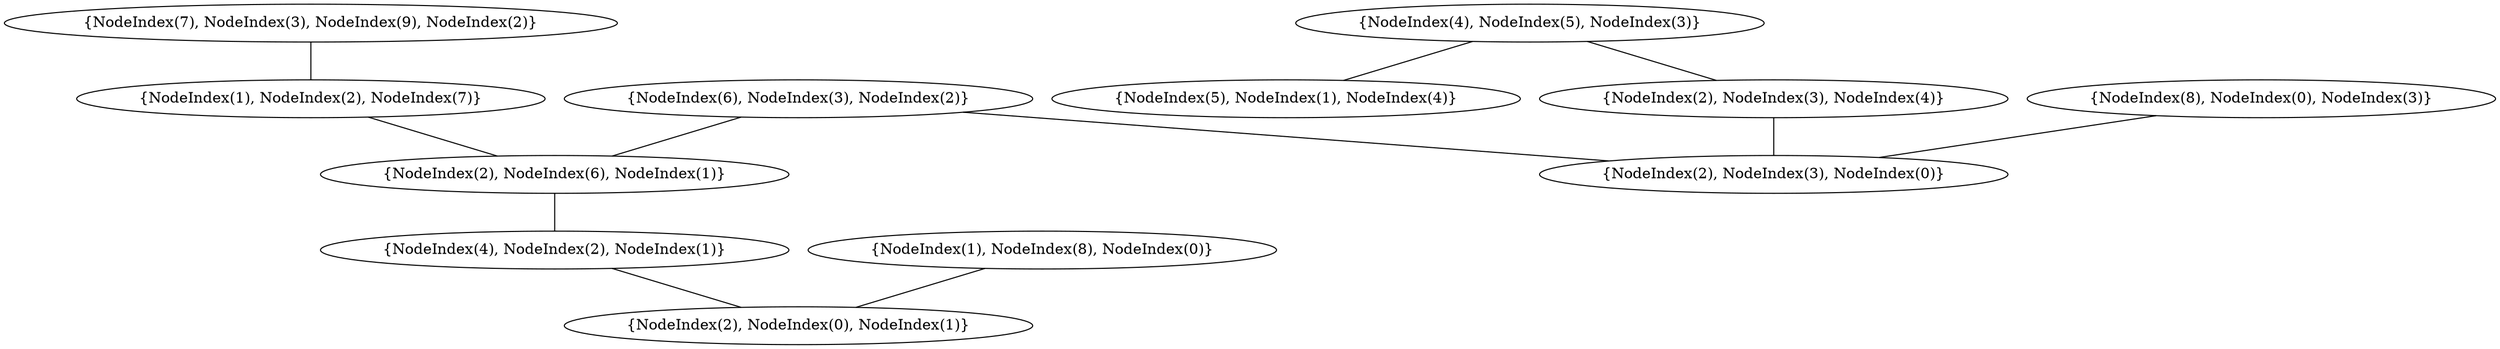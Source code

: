 graph {
    0 [ label = "{NodeIndex(2), NodeIndex(0), NodeIndex(1)}" ]
    1 [ label = "{NodeIndex(4), NodeIndex(2), NodeIndex(1)}" ]
    2 [ label = "{NodeIndex(2), NodeIndex(6), NodeIndex(1)}" ]
    3 [ label = "{NodeIndex(1), NodeIndex(2), NodeIndex(7)}" ]
    4 [ label = "{NodeIndex(5), NodeIndex(1), NodeIndex(4)}" ]
    5 [ label = "{NodeIndex(1), NodeIndex(8), NodeIndex(0)}" ]
    6 [ label = "{NodeIndex(2), NodeIndex(3), NodeIndex(0)}" ]
    7 [ label = "{NodeIndex(2), NodeIndex(3), NodeIndex(4)}" ]
    8 [ label = "{NodeIndex(6), NodeIndex(3), NodeIndex(2)}" ]
    9 [ label = "{NodeIndex(7), NodeIndex(3), NodeIndex(9), NodeIndex(2)}" ]
    10 [ label = "{NodeIndex(4), NodeIndex(5), NodeIndex(3)}" ]
    11 [ label = "{NodeIndex(8), NodeIndex(0), NodeIndex(3)}" ]
    1 -- 0 [ ]
    2 -- 1 [ ]
    8 -- 2 [ ]
    8 -- 6 [ ]
    3 -- 2 [ ]
    7 -- 6 [ ]
    11 -- 6 [ ]
    5 -- 0 [ ]
    10 -- 4 [ ]
    10 -- 7 [ ]
    9 -- 3 [ ]
}
